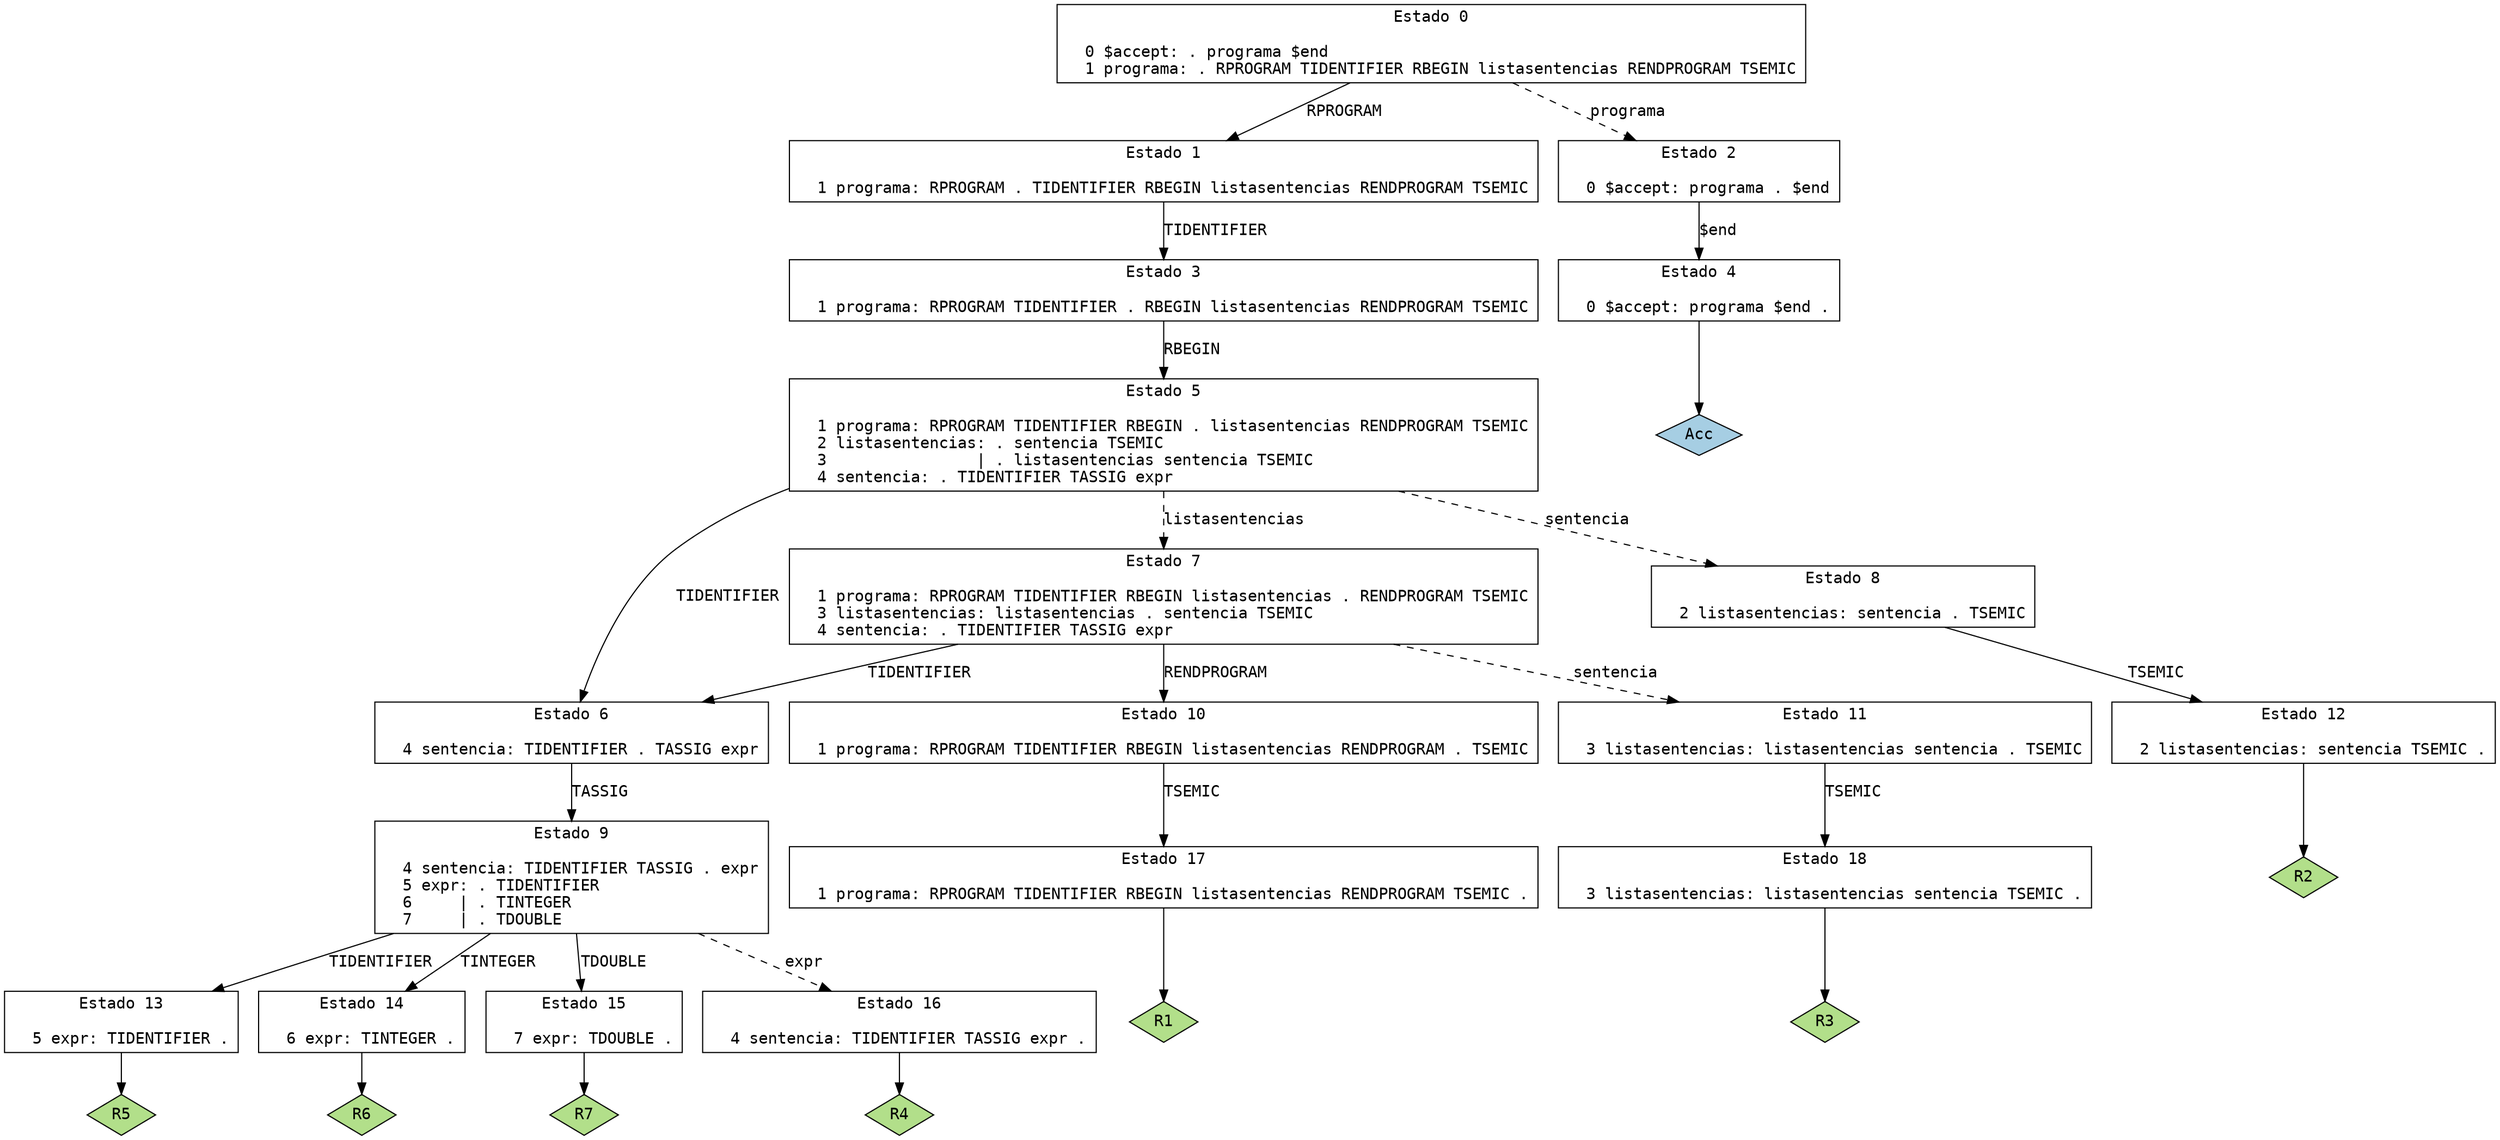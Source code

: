 // Generado por GNU Bison 3.0.4.
// Informe de errores a <bug-bison@gnu.org>.
// Página web: <http://www.gnu.org/software/bison/>.

digraph "parser.y"
{
  node [fontname = courier, shape = box, colorscheme = paired6]
  edge [fontname = courier]

  0 [label="Estado 0\n\l  0 $accept: . programa $end\l  1 programa: . RPROGRAM TIDENTIFIER RBEGIN listasentencias RENDPROGRAM TSEMIC\l"]
  0 -> 1 [style=solid label="RPROGRAM"]
  0 -> 2 [style=dashed label="programa"]
  1 [label="Estado 1\n\l  1 programa: RPROGRAM . TIDENTIFIER RBEGIN listasentencias RENDPROGRAM TSEMIC\l"]
  1 -> 3 [style=solid label="TIDENTIFIER"]
  2 [label="Estado 2\n\l  0 $accept: programa . $end\l"]
  2 -> 4 [style=solid label="$end"]
  3 [label="Estado 3\n\l  1 programa: RPROGRAM TIDENTIFIER . RBEGIN listasentencias RENDPROGRAM TSEMIC\l"]
  3 -> 5 [style=solid label="RBEGIN"]
  4 [label="Estado 4\n\l  0 $accept: programa $end .\l"]
  4 -> "4R0" [style=solid]
 "4R0" [label="Acc", fillcolor=1, shape=diamond, style=filled]
  5 [label="Estado 5\n\l  1 programa: RPROGRAM TIDENTIFIER RBEGIN . listasentencias RENDPROGRAM TSEMIC\l  2 listasentencias: . sentencia TSEMIC\l  3                | . listasentencias sentencia TSEMIC\l  4 sentencia: . TIDENTIFIER TASSIG expr\l"]
  5 -> 6 [style=solid label="TIDENTIFIER"]
  5 -> 7 [style=dashed label="listasentencias"]
  5 -> 8 [style=dashed label="sentencia"]
  6 [label="Estado 6\n\l  4 sentencia: TIDENTIFIER . TASSIG expr\l"]
  6 -> 9 [style=solid label="TASSIG"]
  7 [label="Estado 7\n\l  1 programa: RPROGRAM TIDENTIFIER RBEGIN listasentencias . RENDPROGRAM TSEMIC\l  3 listasentencias: listasentencias . sentencia TSEMIC\l  4 sentencia: . TIDENTIFIER TASSIG expr\l"]
  7 -> 6 [style=solid label="TIDENTIFIER"]
  7 -> 10 [style=solid label="RENDPROGRAM"]
  7 -> 11 [style=dashed label="sentencia"]
  8 [label="Estado 8\n\l  2 listasentencias: sentencia . TSEMIC\l"]
  8 -> 12 [style=solid label="TSEMIC"]
  9 [label="Estado 9\n\l  4 sentencia: TIDENTIFIER TASSIG . expr\l  5 expr: . TIDENTIFIER\l  6     | . TINTEGER\l  7     | . TDOUBLE\l"]
  9 -> 13 [style=solid label="TIDENTIFIER"]
  9 -> 14 [style=solid label="TINTEGER"]
  9 -> 15 [style=solid label="TDOUBLE"]
  9 -> 16 [style=dashed label="expr"]
  10 [label="Estado 10\n\l  1 programa: RPROGRAM TIDENTIFIER RBEGIN listasentencias RENDPROGRAM . TSEMIC\l"]
  10 -> 17 [style=solid label="TSEMIC"]
  11 [label="Estado 11\n\l  3 listasentencias: listasentencias sentencia . TSEMIC\l"]
  11 -> 18 [style=solid label="TSEMIC"]
  12 [label="Estado 12\n\l  2 listasentencias: sentencia TSEMIC .\l"]
  12 -> "12R2" [style=solid]
 "12R2" [label="R2", fillcolor=3, shape=diamond, style=filled]
  13 [label="Estado 13\n\l  5 expr: TIDENTIFIER .\l"]
  13 -> "13R5" [style=solid]
 "13R5" [label="R5", fillcolor=3, shape=diamond, style=filled]
  14 [label="Estado 14\n\l  6 expr: TINTEGER .\l"]
  14 -> "14R6" [style=solid]
 "14R6" [label="R6", fillcolor=3, shape=diamond, style=filled]
  15 [label="Estado 15\n\l  7 expr: TDOUBLE .\l"]
  15 -> "15R7" [style=solid]
 "15R7" [label="R7", fillcolor=3, shape=diamond, style=filled]
  16 [label="Estado 16\n\l  4 sentencia: TIDENTIFIER TASSIG expr .\l"]
  16 -> "16R4" [style=solid]
 "16R4" [label="R4", fillcolor=3, shape=diamond, style=filled]
  17 [label="Estado 17\n\l  1 programa: RPROGRAM TIDENTIFIER RBEGIN listasentencias RENDPROGRAM TSEMIC .\l"]
  17 -> "17R1" [style=solid]
 "17R1" [label="R1", fillcolor=3, shape=diamond, style=filled]
  18 [label="Estado 18\n\l  3 listasentencias: listasentencias sentencia TSEMIC .\l"]
  18 -> "18R3" [style=solid]
 "18R3" [label="R3", fillcolor=3, shape=diamond, style=filled]
}
